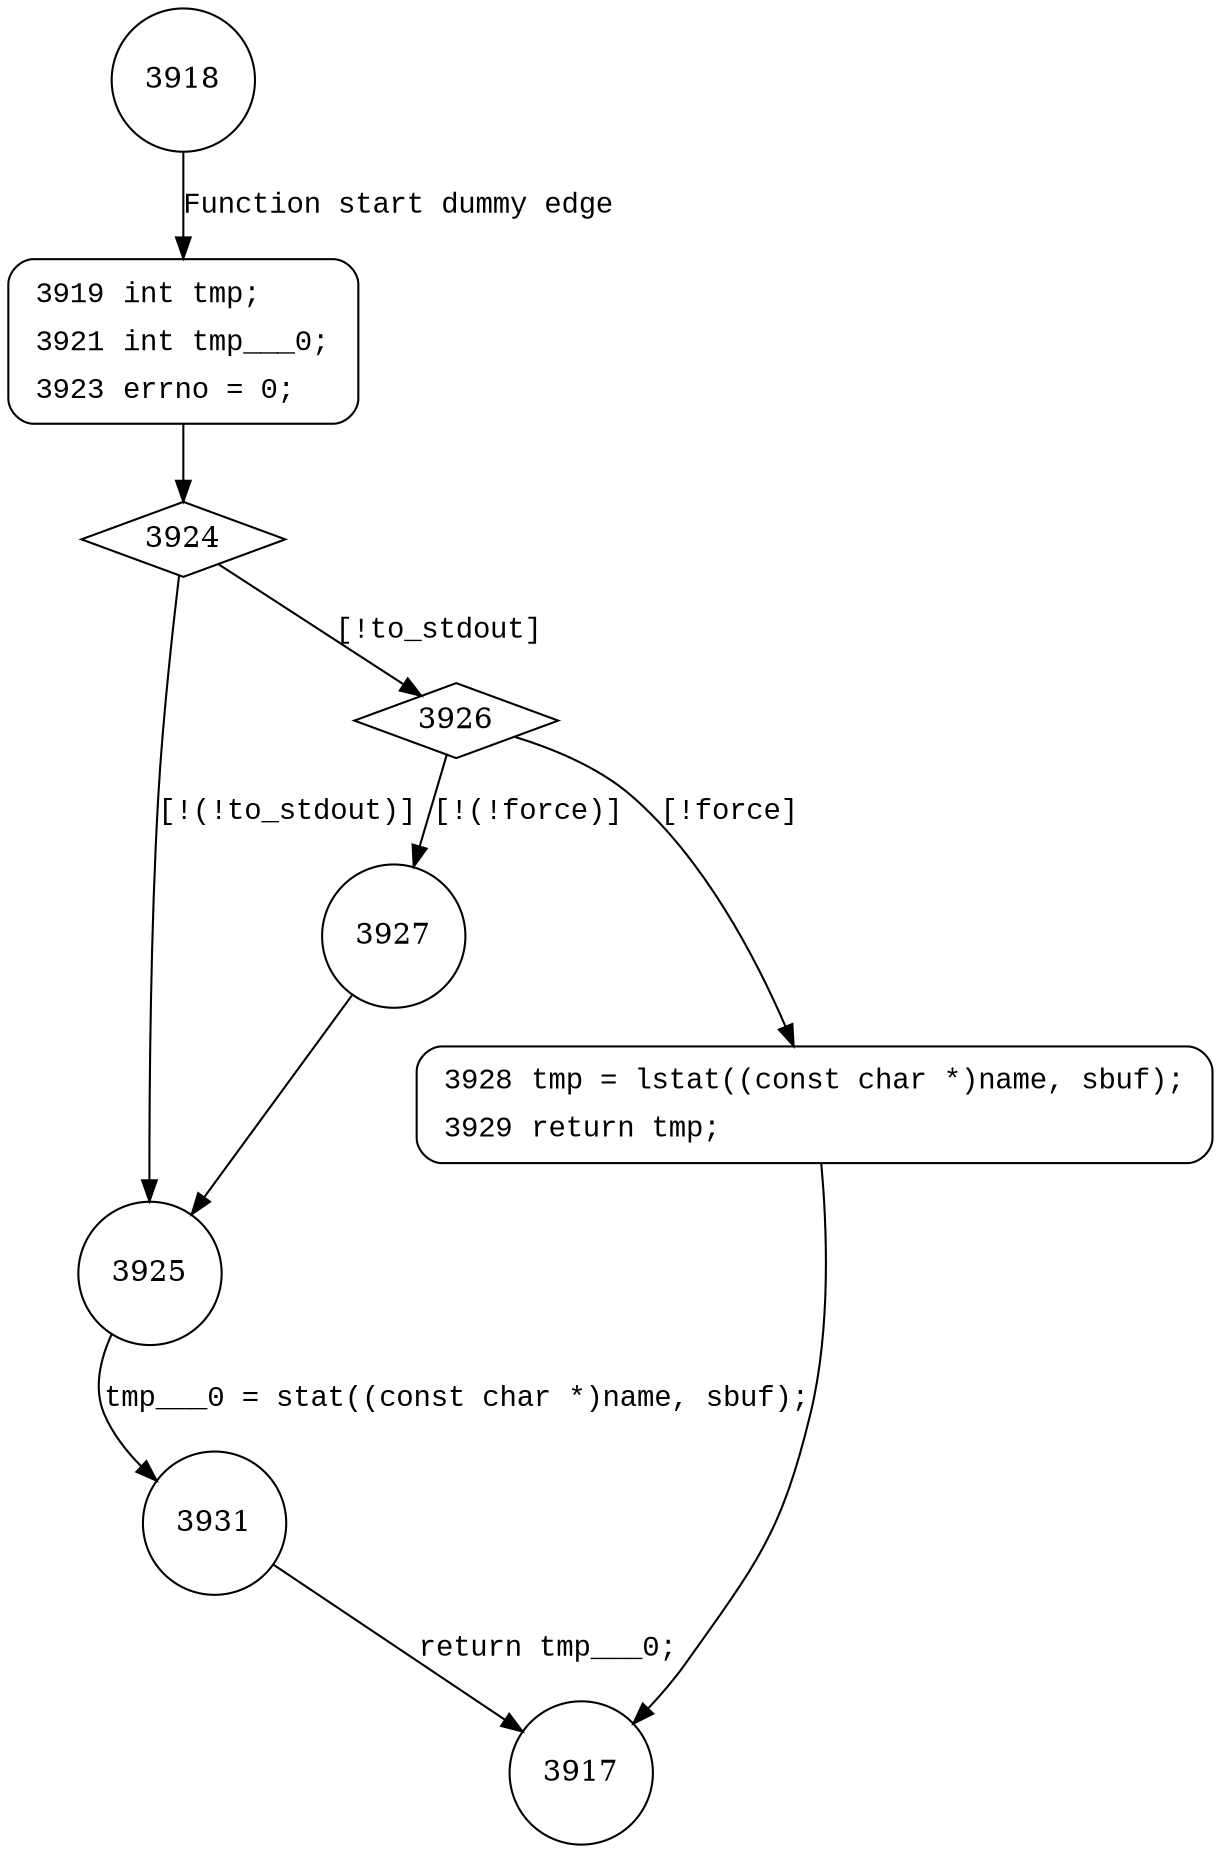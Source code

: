 digraph do_stat {
3918 [shape="circle"]
3919 [shape="circle"]
3924 [shape="diamond"]
3925 [shape="circle"]
3926 [shape="diamond"]
3927 [shape="circle"]
3928 [shape="circle"]
3931 [shape="circle"]
3917 [shape="circle"]
3919 [style="filled,bold" penwidth="1" fillcolor="white" fontname="Courier New" shape="Mrecord" label=<<table border="0" cellborder="0" cellpadding="3" bgcolor="white"><tr><td align="right">3919</td><td align="left">int tmp;</td></tr><tr><td align="right">3921</td><td align="left">int tmp___0;</td></tr><tr><td align="right">3923</td><td align="left">errno = 0;</td></tr></table>>]
3919 -> 3924[label=""]
3928 [style="filled,bold" penwidth="1" fillcolor="white" fontname="Courier New" shape="Mrecord" label=<<table border="0" cellborder="0" cellpadding="3" bgcolor="white"><tr><td align="right">3928</td><td align="left">tmp = lstat((const char *)name, sbuf);</td></tr><tr><td align="right">3929</td><td align="left">return tmp;</td></tr></table>>]
3928 -> 3917[label=""]
3918 -> 3919 [label="Function start dummy edge" fontname="Courier New"]
3924 -> 3925 [label="[!(!to_stdout)]" fontname="Courier New"]
3924 -> 3926 [label="[!to_stdout]" fontname="Courier New"]
3926 -> 3927 [label="[!(!force)]" fontname="Courier New"]
3926 -> 3928 [label="[!force]" fontname="Courier New"]
3927 -> 3925 [label="" fontname="Courier New"]
3925 -> 3931 [label="tmp___0 = stat((const char *)name, sbuf);" fontname="Courier New"]
3931 -> 3917 [label="return tmp___0;" fontname="Courier New"]
}